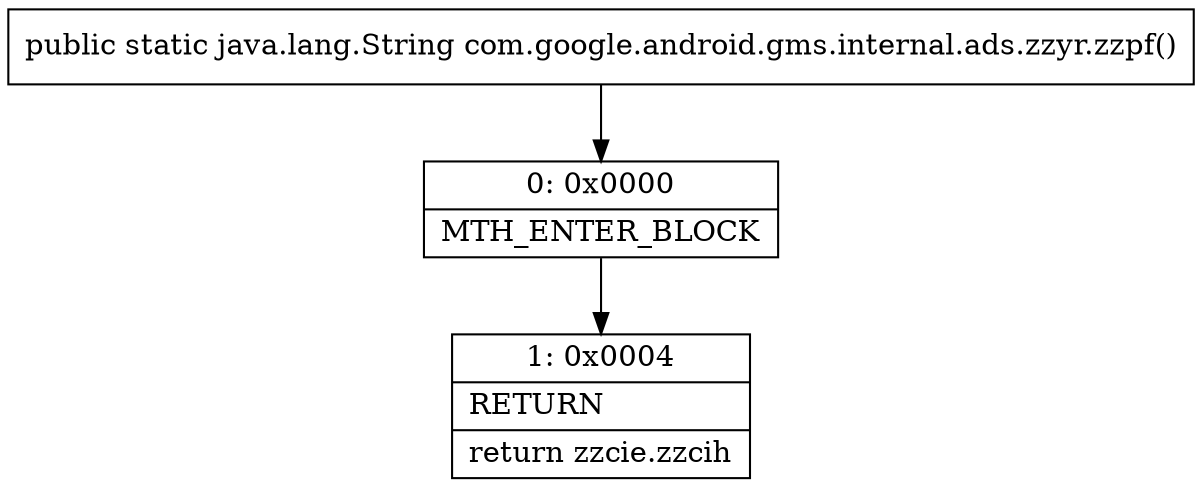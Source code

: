 digraph "CFG forcom.google.android.gms.internal.ads.zzyr.zzpf()Ljava\/lang\/String;" {
Node_0 [shape=record,label="{0\:\ 0x0000|MTH_ENTER_BLOCK\l}"];
Node_1 [shape=record,label="{1\:\ 0x0004|RETURN\l|return zzcie.zzcih\l}"];
MethodNode[shape=record,label="{public static java.lang.String com.google.android.gms.internal.ads.zzyr.zzpf() }"];
MethodNode -> Node_0;
Node_0 -> Node_1;
}


